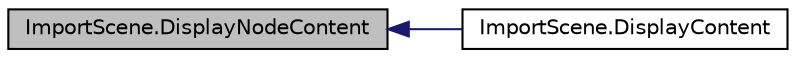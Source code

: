 digraph "ImportScene.DisplayNodeContent"
{
  edge [fontname="Helvetica",fontsize="10",labelfontname="Helvetica",labelfontsize="10"];
  node [fontname="Helvetica",fontsize="10",shape=record];
  rankdir="LR";
  Node18 [label="ImportScene.DisplayNodeContent",height=0.2,width=0.4,color="black", fillcolor="grey75", style="filled", fontcolor="black"];
  Node18 -> Node19 [dir="back",color="midnightblue",fontsize="10",style="solid",fontname="Helvetica"];
  Node19 [label="ImportScene.DisplayContent",height=0.2,width=0.4,color="black", fillcolor="white", style="filled",URL="$namespace_import_scene.html#a1b0042b2b42d84b0b71bdd29fe59839f"];
}
